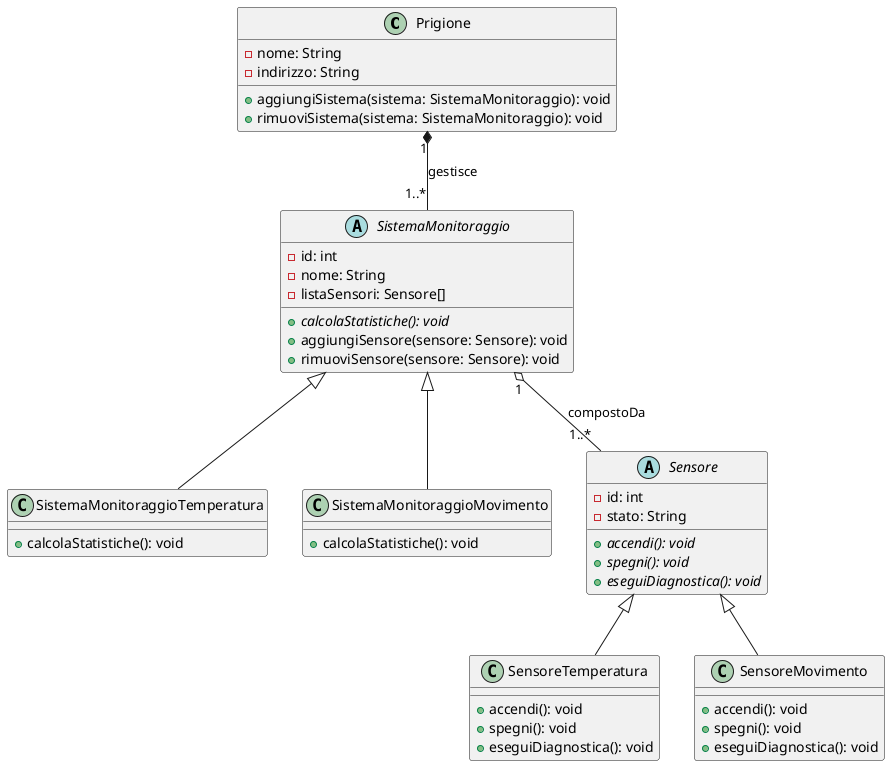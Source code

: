 @startuml
class Prigione {
    - nome: String
    - indirizzo: String
    + aggiungiSistema(sistema: SistemaMonitoraggio): void
    + rimuoviSistema(sistema: SistemaMonitoraggio): void
}

abstract class SistemaMonitoraggio {
    - id: int
    - nome: String
    - listaSensori: Sensore[]
    + {abstract}calcolaStatistiche(): void
    + aggiungiSensore(sensore: Sensore): void
    + rimuoviSensore(sensore: Sensore): void
}

class SistemaMonitoraggioTemperatura  {
    + calcolaStatistiche(): void
}

class SistemaMonitoraggioMovimento  {
    + calcolaStatistiche(): void
}

abstract class Sensore {
    - id: int
    - stato: String
    + {abstract}accendi(): void
    + {abstract}spegni(): void
    + {abstract}eseguiDiagnostica(): void
}

class SensoreTemperatura {
    + accendi(): void
    + spegni(): void
    + eseguiDiagnostica(): void
}

class SensoreMovimento {
    + accendi(): void
    + spegni(): void
    + eseguiDiagnostica(): void
}

Prigione "1" *-- "1..*" SistemaMonitoraggio : gestisce
SistemaMonitoraggio "1" o-- "1..*" Sensore : compostoDa
SistemaMonitoraggio <|-- SistemaMonitoraggioTemperatura
SistemaMonitoraggio <|-- SistemaMonitoraggioMovimento
Sensore <|-- SensoreTemperatura
Sensore <|-- SensoreMovimento
@enduml
